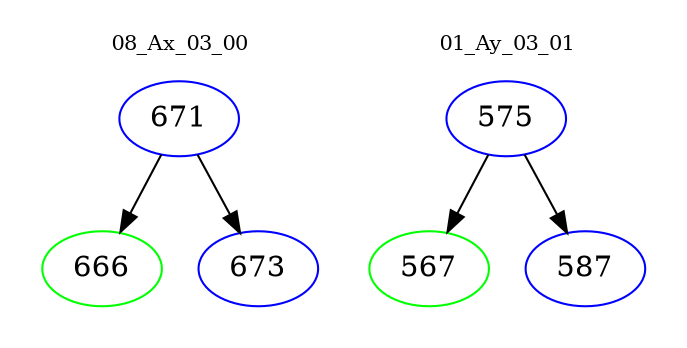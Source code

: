 digraph{
subgraph cluster_0 {
color = white
label = "08_Ax_03_00";
fontsize=10;
T0_671 [label="671", color="blue"]
T0_671 -> T0_666 [color="black"]
T0_666 [label="666", color="green"]
T0_671 -> T0_673 [color="black"]
T0_673 [label="673", color="blue"]
}
subgraph cluster_1 {
color = white
label = "01_Ay_03_01";
fontsize=10;
T1_575 [label="575", color="blue"]
T1_575 -> T1_567 [color="black"]
T1_567 [label="567", color="green"]
T1_575 -> T1_587 [color="black"]
T1_587 [label="587", color="blue"]
}
}
